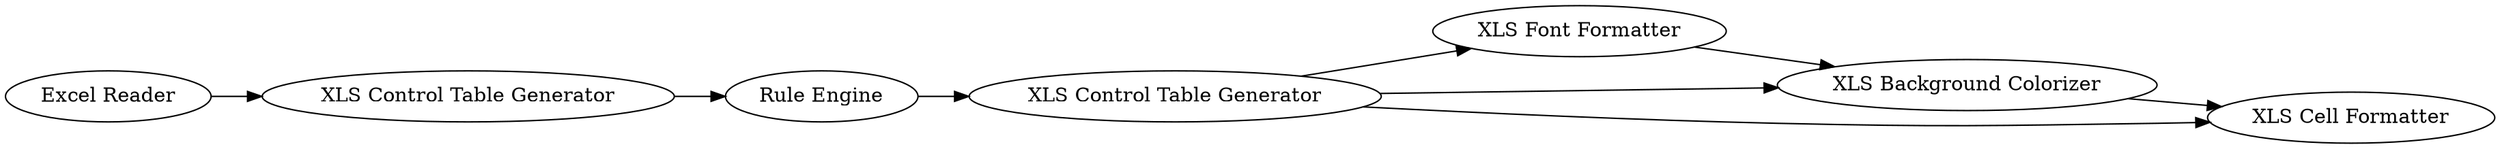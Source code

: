 digraph {
	1 [label="Excel Reader"]
	2 [label="XLS Control Table Generator"]
	3 [label="Rule Engine"]
	4 [label="XLS Control Table Generator"]
	5 [label="XLS Font Formatter"]
	6 [label="XLS Background Colorizer"]
	7 [label="XLS Cell Formatter"]
	1 -> 2
	2 -> 3
	3 -> 4
	4 -> 5
	4 -> 6
	4 -> 7
	5 -> 6
	6 -> 7
	rankdir=LR
}
